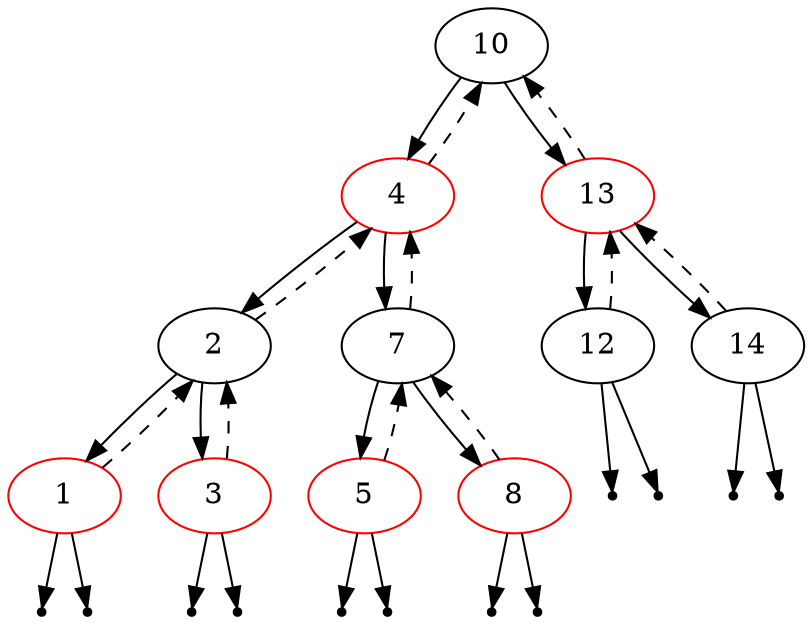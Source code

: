 digraph BST {
	 10 -> 4;
	 10 -> 13;
	13 [color="red"];
	 13 -> 10 [style=dashed];
	 13 -> 12;
	 13 -> 14;
	 14 -> 13 [style=dashed];
	 null0 [shape=point];
	 14 -> null0;
	 null1 [shape=point];
	 14 -> null1;
	 12 -> 13 [style=dashed];
	 null2 [shape=point];
	 12 -> null2;
	 null3 [shape=point];
	 12 -> null3;
	4 [color="red"];
	 4 -> 10 [style=dashed];
	 4 -> 2;
	 4 -> 7;
	 7 -> 4 [style=dashed];
	 7 -> 5;
	 7 -> 8;
	8 [color="red"];
	 8 -> 7 [style=dashed];
	 null4 [shape=point];
	 8 -> null4;
	 null5 [shape=point];
	 8 -> null5;
	5 [color="red"];
	 5 -> 7 [style=dashed];
	 null6 [shape=point];
	 5 -> null6;
	 null7 [shape=point];
	 5 -> null7;
	 2 -> 4 [style=dashed];
	 2 -> 1;
	 2 -> 3;
	3 [color="red"];
	 3 -> 2 [style=dashed];
	 null8 [shape=point];
	 3 -> null8;
	 null9 [shape=point];
	 3 -> null9;
	1 [color="red"];
	 1 -> 2 [style=dashed];
	 null10 [shape=point];
	 1 -> null10;
	 null11 [shape=point];
	 1 -> null11;
}
